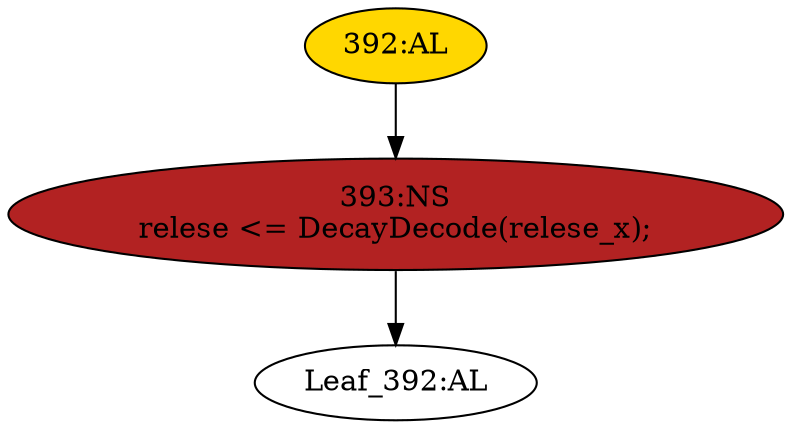strict digraph "" {
	node [label="\N"];
	"393:NS"	 [ast="<pyverilog.vparser.ast.NonblockingSubstitution object at 0x7fc6850ad910>",
		fillcolor=firebrick,
		label="393:NS
relese <= DecayDecode(relese_x);",
		statements="[<pyverilog.vparser.ast.NonblockingSubstitution object at 0x7fc6850ad910>]",
		style=filled,
		typ=NonblockingSubstitution];
	"Leaf_392:AL"	 [def_var="['relese']",
		label="Leaf_392:AL"];
	"393:NS" -> "Leaf_392:AL"	 [cond="[]",
		lineno=None];
	"392:AL"	 [ast="<pyverilog.vparser.ast.Always object at 0x7fc6850ad310>",
		clk_sens=False,
		fillcolor=gold,
		label="392:AL",
		sens="['relese_x']",
		statements="[]",
		style=filled,
		typ=Always,
		use_var="['relese_x', 'DecayDecode']"];
	"392:AL" -> "393:NS"	 [cond="[]",
		lineno=None];
}
